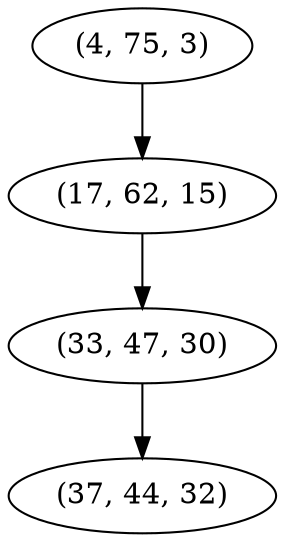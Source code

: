 digraph tree {
    "(4, 75, 3)";
    "(17, 62, 15)";
    "(33, 47, 30)";
    "(37, 44, 32)";
    "(4, 75, 3)" -> "(17, 62, 15)";
    "(17, 62, 15)" -> "(33, 47, 30)";
    "(33, 47, 30)" -> "(37, 44, 32)";
}
